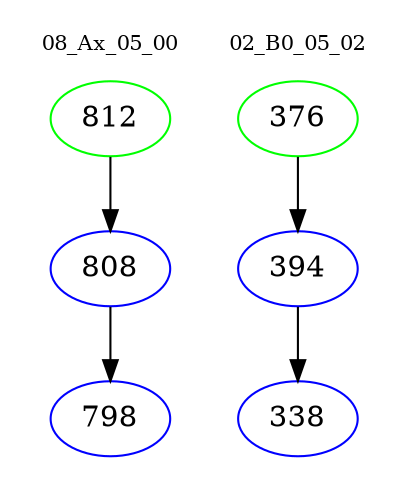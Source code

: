 digraph{
subgraph cluster_0 {
color = white
label = "08_Ax_05_00";
fontsize=10;
T0_812 [label="812", color="green"]
T0_812 -> T0_808 [color="black"]
T0_808 [label="808", color="blue"]
T0_808 -> T0_798 [color="black"]
T0_798 [label="798", color="blue"]
}
subgraph cluster_1 {
color = white
label = "02_B0_05_02";
fontsize=10;
T1_376 [label="376", color="green"]
T1_376 -> T1_394 [color="black"]
T1_394 [label="394", color="blue"]
T1_394 -> T1_338 [color="black"]
T1_338 [label="338", color="blue"]
}
}
